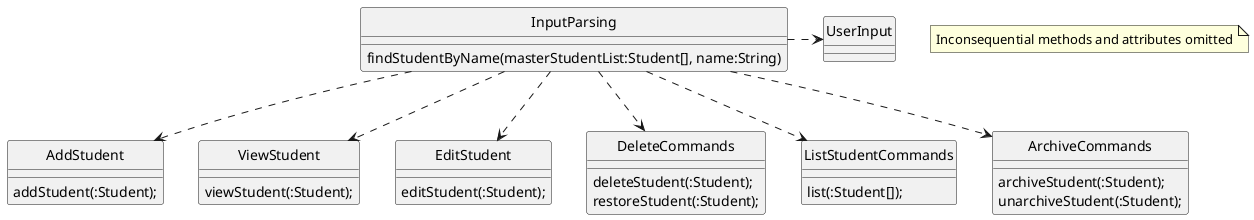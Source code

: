 @startuml InputParsing
hide circle
note "Inconsequential methods and attributes omitted" as n1

class InputParsing {
    findStudentByName(masterStudentList:Student[], name:String)
}

class UserInput {

}

class AddStudent {
    addStudent(:Student);
}

class ViewStudent {
    viewStudent(:Student);
}

class EditStudent {
    editStudent(:Student);
}

class DeleteCommands{
    deleteStudent(:Student);
    restoreStudent(:Student);
}

class ListStudentCommands {
    list(:Student[]);
}

class ArchiveCommands {
    archiveStudent(:Student);
    unarchiveStudent(:Student);
}

InputParsing ..r> UserInput
InputParsing ..> AddStudent
InputParsing ..> ViewStudent
InputParsing ..> EditStudent
InputParsing ..> DeleteCommands
InputParsing ..> ListStudentCommands
InputParsing ..> ArchiveCommands

@enduml
